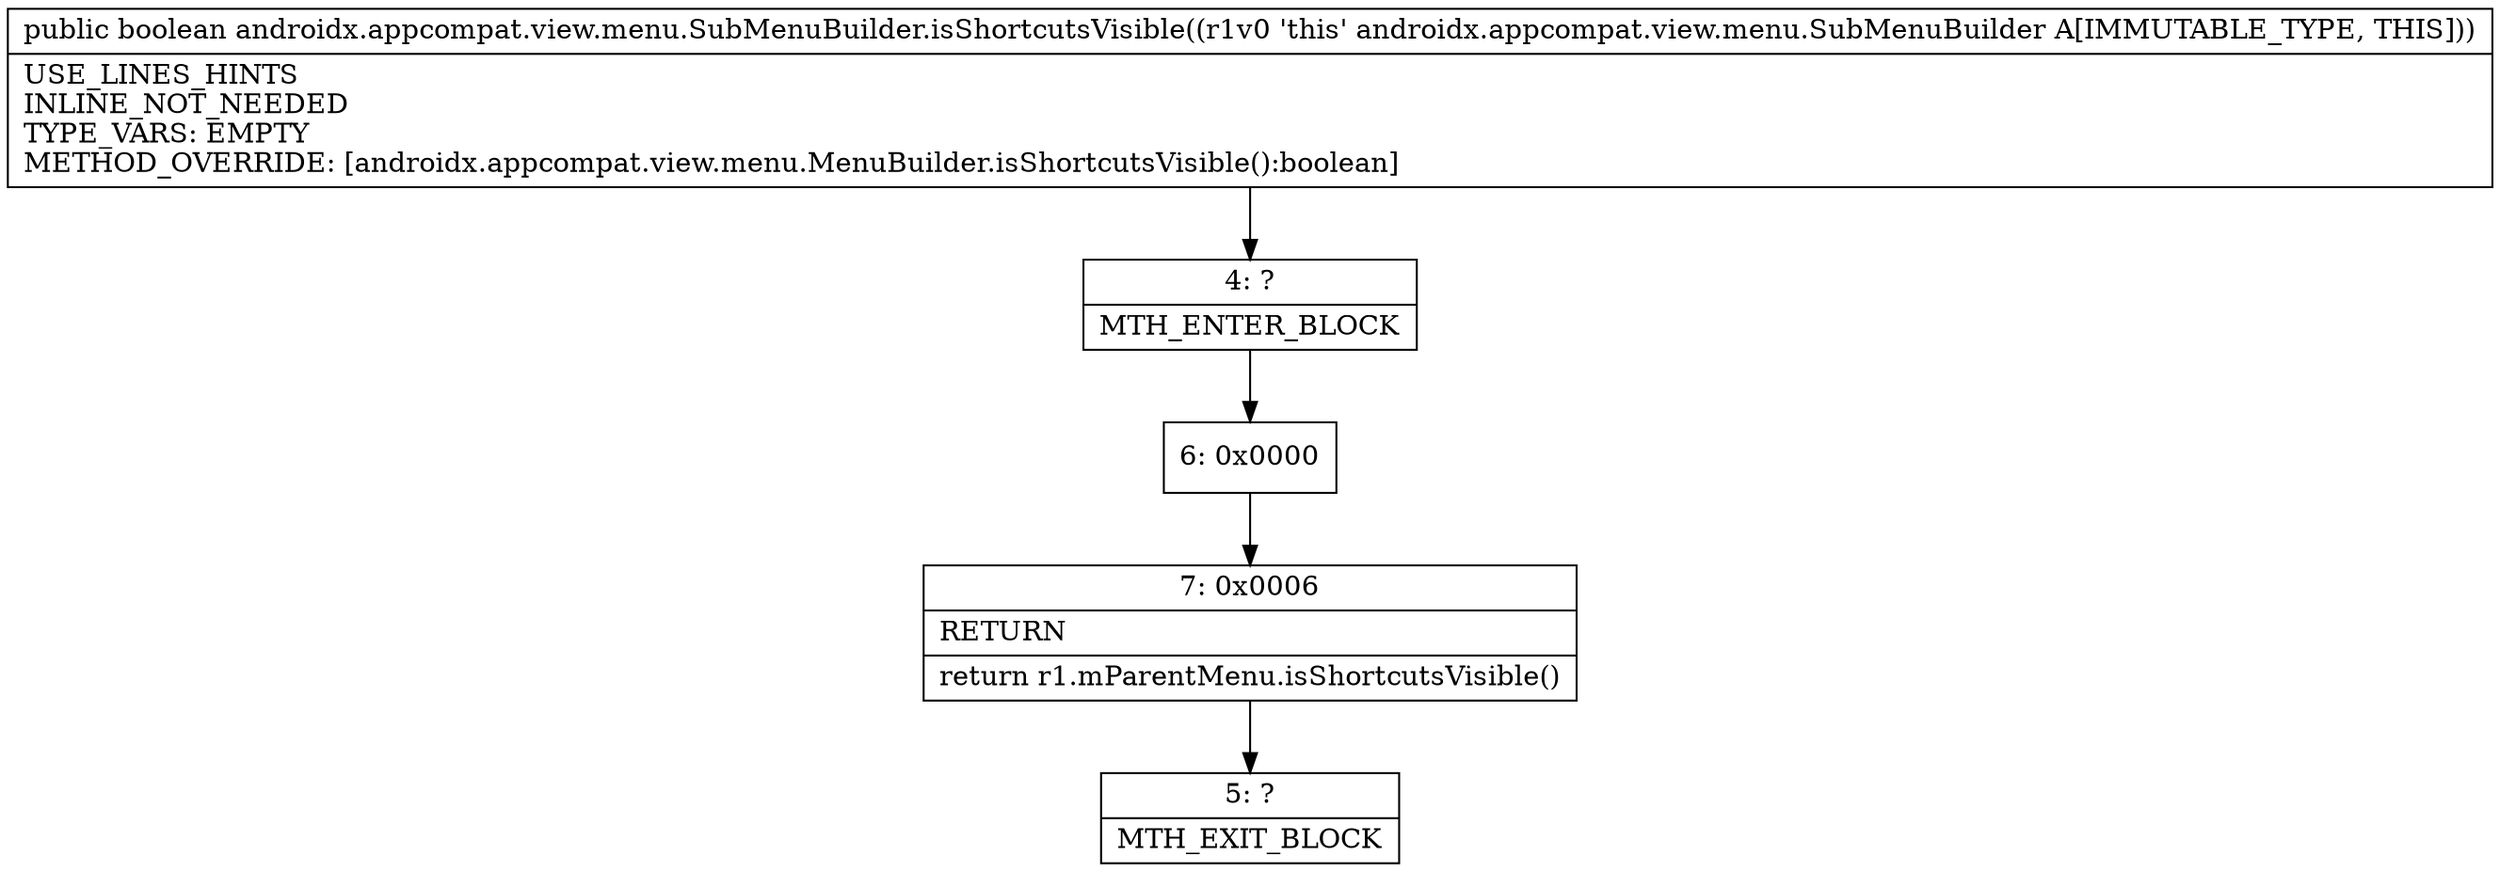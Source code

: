 digraph "CFG forandroidx.appcompat.view.menu.SubMenuBuilder.isShortcutsVisible()Z" {
Node_4 [shape=record,label="{4\:\ ?|MTH_ENTER_BLOCK\l}"];
Node_6 [shape=record,label="{6\:\ 0x0000}"];
Node_7 [shape=record,label="{7\:\ 0x0006|RETURN\l|return r1.mParentMenu.isShortcutsVisible()\l}"];
Node_5 [shape=record,label="{5\:\ ?|MTH_EXIT_BLOCK\l}"];
MethodNode[shape=record,label="{public boolean androidx.appcompat.view.menu.SubMenuBuilder.isShortcutsVisible((r1v0 'this' androidx.appcompat.view.menu.SubMenuBuilder A[IMMUTABLE_TYPE, THIS]))  | USE_LINES_HINTS\lINLINE_NOT_NEEDED\lTYPE_VARS: EMPTY\lMETHOD_OVERRIDE: [androidx.appcompat.view.menu.MenuBuilder.isShortcutsVisible():boolean]\l}"];
MethodNode -> Node_4;Node_4 -> Node_6;
Node_6 -> Node_7;
Node_7 -> Node_5;
}

